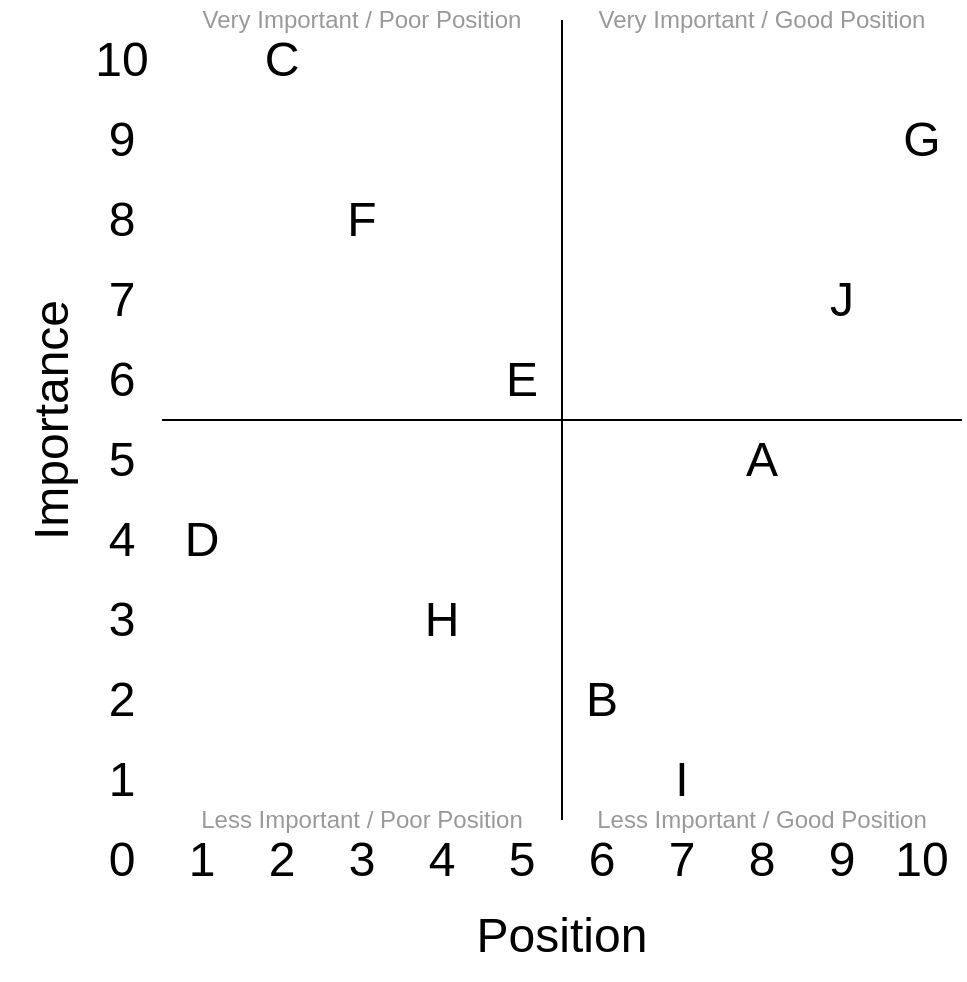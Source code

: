 <mxfile>
    <diagram id="-K7a5g4d3zRBL6kz0TVa" name="Page-1">
        <mxGraphModel dx="655" dy="668" grid="1" gridSize="10" guides="1" tooltips="1" connect="1" arrows="1" fold="1" page="1" pageScale="1" pageWidth="827" pageHeight="1169" math="0" shadow="0">
            <root>
                <mxCell id="0"/>
                <mxCell id="1" parent="0"/>
                <mxCell id="40" value="&lt;font color=&quot;#999999&quot; style=&quot;font-size: 12px;&quot;&gt;Less Important / Good Position&lt;/font&gt;" style="rounded=0;whiteSpace=wrap;html=1;fillColor=none;verticalAlign=middle;fontSize=12;spacing=0;strokeColor=none;" parent="1" vertex="1">
                    <mxGeometry x="280" y="430" width="200" height="20" as="geometry"/>
                </mxCell>
                <mxCell id="41" value="Less Important / Poor Position" style="rounded=0;whiteSpace=wrap;html=1;fillColor=none;verticalAlign=middle;fontSize=12;fontColor=#999999;spacing=0;strokeColor=none;" parent="1" vertex="1">
                    <mxGeometry x="80.0" y="430" width="200" height="20" as="geometry"/>
                </mxCell>
                <mxCell id="45" value="Very Important / Poor Position" style="rounded=0;whiteSpace=wrap;html=1;fillColor=none;verticalAlign=middle;fontSize=12;fontColor=#999999;spacing=0;spacingTop=0;strokeColor=none;" parent="1" vertex="1">
                    <mxGeometry x="80.0" y="30" width="200" height="20" as="geometry"/>
                </mxCell>
                <mxCell id="46" value="Very Important / Good Position" style="rounded=0;whiteSpace=wrap;html=1;fillColor=none;verticalAlign=middle;fontSize=12;fontColor=#999999;spacing=0;spacingTop=0;strokeColor=none;" parent="1" vertex="1">
                    <mxGeometry x="280" y="30" width="200" height="20" as="geometry"/>
                </mxCell>
                <mxCell id="4" value="Importance" style="rounded=0;whiteSpace=wrap;html=1;fillColor=none;strokeColor=none;rotation=-90;verticalAlign=bottom;flipH=0;flipV=0;spacing=0;fontSize=24;" parent="1" vertex="1">
                    <mxGeometry x="-180" y="220" width="400" height="40" as="geometry"/>
                </mxCell>
                <mxCell id="7" value="1" style="whiteSpace=wrap;html=1;fillColor=none;strokeColor=none;spacing=0;fontSize=24;" parent="1" vertex="1">
                    <mxGeometry x="80.0" y="440" width="40" height="40" as="geometry"/>
                </mxCell>
                <mxCell id="8" value="2" style="whiteSpace=wrap;html=1;fillColor=none;strokeColor=none;spacing=0;fontSize=24;" parent="1" vertex="1">
                    <mxGeometry x="120.0" y="440" width="40" height="40" as="geometry"/>
                </mxCell>
                <mxCell id="9" value="3" style="whiteSpace=wrap;html=1;fillColor=none;strokeColor=none;spacing=0;fontSize=24;" parent="1" vertex="1">
                    <mxGeometry x="160" y="440" width="40" height="40" as="geometry"/>
                </mxCell>
                <mxCell id="10" value="4" style="whiteSpace=wrap;html=1;fillColor=none;strokeColor=none;spacing=0;fontSize=24;" parent="1" vertex="1">
                    <mxGeometry x="200" y="440" width="40" height="40" as="geometry"/>
                </mxCell>
                <mxCell id="11" value="5" style="whiteSpace=wrap;html=1;fillColor=none;strokeColor=none;spacing=0;fontSize=24;" parent="1" vertex="1">
                    <mxGeometry x="240" y="440" width="40" height="40" as="geometry"/>
                </mxCell>
                <mxCell id="12" value="6" style="whiteSpace=wrap;html=1;fillColor=none;strokeColor=none;spacing=0;fontSize=24;" parent="1" vertex="1">
                    <mxGeometry x="280" y="440" width="40" height="40" as="geometry"/>
                </mxCell>
                <mxCell id="13" value="7" style="whiteSpace=wrap;html=1;fillColor=none;strokeColor=none;spacing=0;fontSize=24;" parent="1" vertex="1">
                    <mxGeometry x="320" y="440" width="40" height="40" as="geometry"/>
                </mxCell>
                <mxCell id="14" value="8" style="whiteSpace=wrap;html=1;fillColor=none;strokeColor=none;spacing=0;fontSize=24;" parent="1" vertex="1">
                    <mxGeometry x="360" y="440" width="40" height="40" as="geometry"/>
                </mxCell>
                <mxCell id="15" value="9" style="whiteSpace=wrap;html=1;fillColor=none;strokeColor=none;spacing=0;fontSize=24;" parent="1" vertex="1">
                    <mxGeometry x="400" y="440" width="40" height="40" as="geometry"/>
                </mxCell>
                <mxCell id="16" value="10" style="whiteSpace=wrap;html=1;fillColor=none;strokeColor=none;spacing=0;fontSize=24;" parent="1" vertex="1">
                    <mxGeometry x="440" y="440" width="40" height="40" as="geometry"/>
                </mxCell>
                <mxCell id="17" value="0" style="whiteSpace=wrap;html=1;fillColor=none;strokeColor=none;spacing=0;fontSize=24;" parent="1" vertex="1">
                    <mxGeometry x="40.0" y="440" width="40" height="40" as="geometry"/>
                </mxCell>
                <mxCell id="18" value="2" style="whiteSpace=wrap;html=1;fillColor=none;strokeColor=none;spacing=0;fontSize=24;" parent="1" vertex="1">
                    <mxGeometry x="40.0" y="360" width="40" height="40" as="geometry"/>
                </mxCell>
                <mxCell id="19" value="3" style="whiteSpace=wrap;html=1;fillColor=none;strokeColor=none;spacing=0;fontSize=24;" parent="1" vertex="1">
                    <mxGeometry x="40.0" y="320" width="40" height="40" as="geometry"/>
                </mxCell>
                <mxCell id="20" value="4" style="whiteSpace=wrap;html=1;fillColor=none;strokeColor=none;spacing=0;fontSize=24;" parent="1" vertex="1">
                    <mxGeometry x="40.0" y="280" width="40" height="40" as="geometry"/>
                </mxCell>
                <mxCell id="21" value="5" style="whiteSpace=wrap;html=1;fillColor=none;strokeColor=none;spacing=0;fontSize=24;" parent="1" vertex="1">
                    <mxGeometry x="40.0" y="240" width="40" height="40" as="geometry"/>
                </mxCell>
                <mxCell id="22" value="6" style="whiteSpace=wrap;html=1;fillColor=none;strokeColor=none;spacing=0;fontSize=24;" parent="1" vertex="1">
                    <mxGeometry x="40.0" y="200" width="40" height="40" as="geometry"/>
                </mxCell>
                <mxCell id="23" value="7" style="whiteSpace=wrap;html=1;fillColor=none;strokeColor=none;spacing=0;fontSize=24;" parent="1" vertex="1">
                    <mxGeometry x="40.0" y="160" width="40" height="40" as="geometry"/>
                </mxCell>
                <mxCell id="24" value="8" style="whiteSpace=wrap;html=1;fillColor=none;strokeColor=none;spacing=0;fontSize=24;" parent="1" vertex="1">
                    <mxGeometry x="40.0" y="120" width="40" height="40" as="geometry"/>
                </mxCell>
                <mxCell id="25" value="9" style="whiteSpace=wrap;html=1;fillColor=none;strokeColor=none;spacing=0;fontSize=24;" parent="1" vertex="1">
                    <mxGeometry x="40.0" y="80" width="40" height="40" as="geometry"/>
                </mxCell>
                <mxCell id="26" value="10" style="whiteSpace=wrap;html=1;fillColor=none;strokeColor=none;spacing=0;fontSize=24;" parent="1" vertex="1">
                    <mxGeometry x="40.0" y="40" width="40" height="40" as="geometry"/>
                </mxCell>
                <mxCell id="27" value="Position" style="rounded=0;fillColor=none;strokeColor=none;rotation=0;verticalAlign=middle;flipH=0;flipV=0;spacing=0;fontColor=default;whiteSpace=wrap;html=1;labelPosition=center;verticalLabelPosition=middle;align=center;spacingTop=-4;fontSize=24;" parent="1" vertex="1">
                    <mxGeometry x="80.0" y="480" width="400" height="40" as="geometry"/>
                </mxCell>
                <mxCell id="28" value="A" style="whiteSpace=wrap;html=1;fillColor=none;strokeColor=none;spacing=0;fontSize=24;" parent="1" vertex="1">
                    <mxGeometry x="360" y="240" width="40" height="40" as="geometry"/>
                </mxCell>
                <mxCell id="29" value="B" style="whiteSpace=wrap;html=1;fillColor=none;strokeColor=none;spacing=0;fontSize=24;" parent="1" vertex="1">
                    <mxGeometry x="280" y="360" width="40" height="40" as="geometry"/>
                </mxCell>
                <mxCell id="30" value="1" style="whiteSpace=wrap;html=1;fillColor=none;strokeColor=none;spacing=0;fontSize=24;" parent="1" vertex="1">
                    <mxGeometry x="40.0" y="400" width="40" height="40" as="geometry"/>
                </mxCell>
                <mxCell id="31" value="C" style="whiteSpace=wrap;html=1;fillColor=none;strokeColor=none;spacing=0;fontSize=24;" parent="1" vertex="1">
                    <mxGeometry x="120.0" y="40" width="40" height="40" as="geometry"/>
                </mxCell>
                <mxCell id="32" value="D" style="whiteSpace=wrap;html=1;fillColor=none;strokeColor=none;spacing=0;fontSize=24;" parent="1" vertex="1">
                    <mxGeometry x="80.0" y="280" width="40" height="40" as="geometry"/>
                </mxCell>
                <mxCell id="33" value="E" style="whiteSpace=wrap;html=1;fillColor=none;strokeColor=none;spacing=0;fontSize=24;" parent="1" vertex="1">
                    <mxGeometry x="240" y="200" width="40" height="40" as="geometry"/>
                </mxCell>
                <mxCell id="34" value="F" style="whiteSpace=wrap;html=1;fillColor=none;strokeColor=none;spacing=0;fontSize=24;" parent="1" vertex="1">
                    <mxGeometry x="160" y="120" width="40" height="40" as="geometry"/>
                </mxCell>
                <mxCell id="35" value="G" style="whiteSpace=wrap;html=1;fillColor=none;strokeColor=none;spacing=0;fontSize=24;" parent="1" vertex="1">
                    <mxGeometry x="440" y="80" width="40" height="40" as="geometry"/>
                </mxCell>
                <mxCell id="36" value="H" style="whiteSpace=wrap;html=1;fillColor=none;strokeColor=none;spacing=0;fontSize=24;" parent="1" vertex="1">
                    <mxGeometry x="200" y="320" width="40" height="40" as="geometry"/>
                </mxCell>
                <mxCell id="37" value="I" style="whiteSpace=wrap;html=1;fillColor=none;strokeColor=none;spacing=0;fontSize=24;" parent="1" vertex="1">
                    <mxGeometry x="320" y="400" width="40" height="40" as="geometry"/>
                </mxCell>
                <mxCell id="38" value="J" style="whiteSpace=wrap;html=1;fillColor=none;strokeColor=none;spacing=0;fontSize=24;" parent="1" vertex="1">
                    <mxGeometry x="400" y="160" width="40" height="40" as="geometry"/>
                </mxCell>
                <mxCell id="47" value="" style="endArrow=none;html=1;fontSize=24;fontColor=#999999;" parent="1" edge="1">
                    <mxGeometry width="50" height="50" relative="1" as="geometry">
                        <mxPoint x="80.0" y="240" as="sourcePoint"/>
                        <mxPoint x="480" y="240" as="targetPoint"/>
                    </mxGeometry>
                </mxCell>
                <mxCell id="48" value="" style="endArrow=none;html=1;fontSize=24;fontColor=#999999;" parent="1" edge="1">
                    <mxGeometry width="50" height="50" relative="1" as="geometry">
                        <mxPoint x="280" y="40" as="sourcePoint"/>
                        <mxPoint x="280" y="440" as="targetPoint"/>
                    </mxGeometry>
                </mxCell>
            </root>
        </mxGraphModel>
    </diagram>
</mxfile>